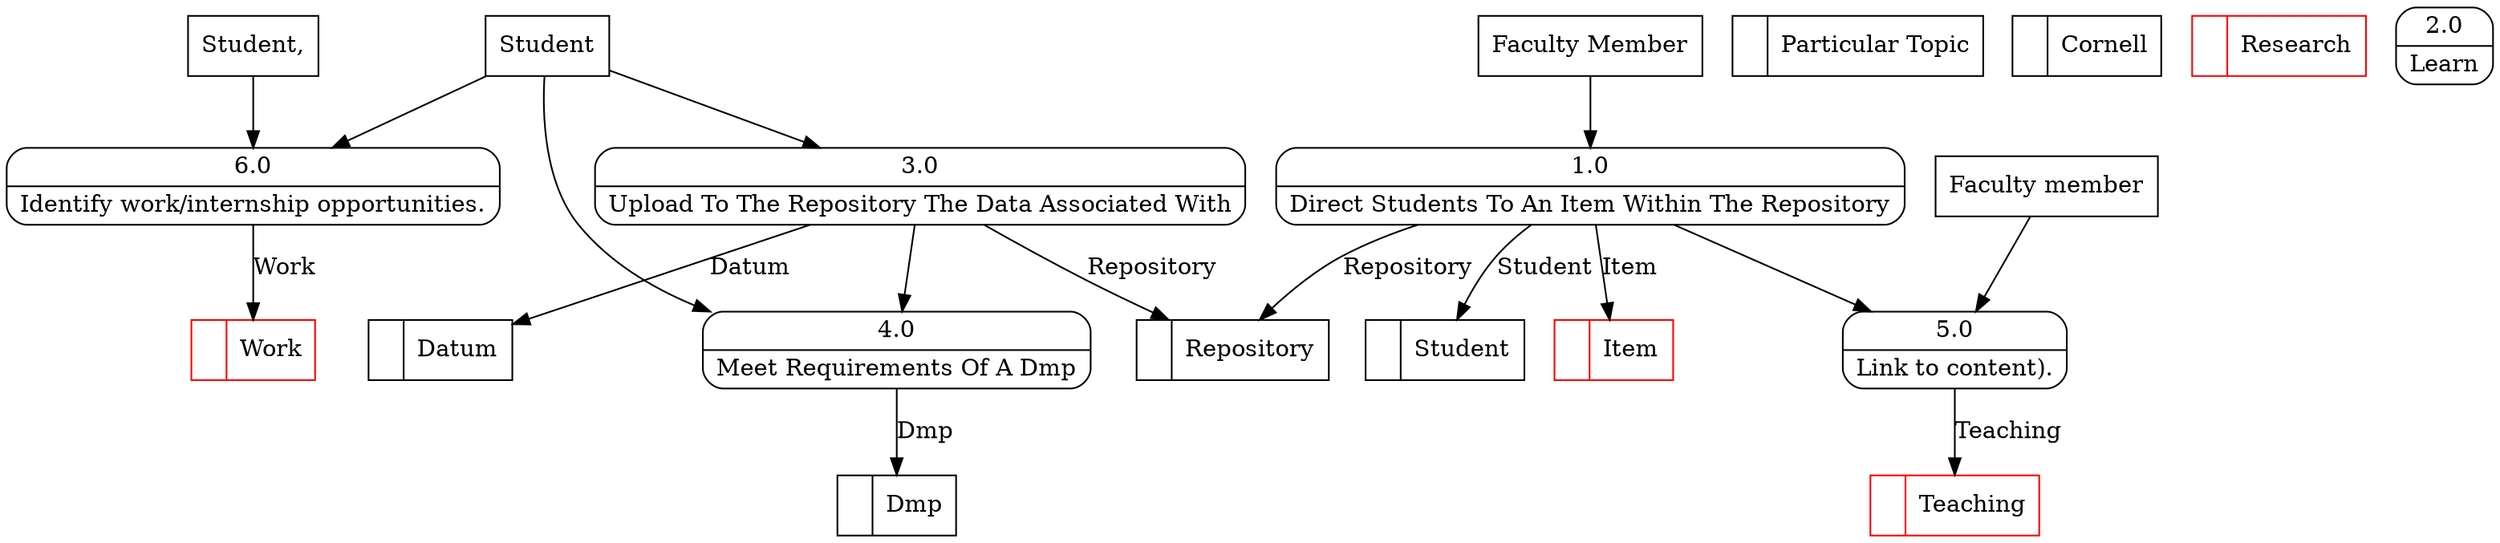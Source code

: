 digraph dfd2{ 
node[shape=record]
200 [label="<f0>  |<f1> Student " ];
201 [label="<f0>  |<f1> Item " color=red];
202 [label="<f0>  |<f1> Repository " ];
203 [label="<f0>  |<f1> Particular Topic " ];
204 [label="<f0>  |<f1> Cornell " ];
205 [label="<f0>  |<f1> Research " color=red];
206 [label="<f0>  |<f1> Dmp " ];
207 [label="<f0>  |<f1> Datum " ];
208 [label="Faculty Member" shape=box];
209 [label="Student" shape=box];
210 [label="{<f0> 1.0|<f1> Direct Students To An Item Within The Repository }" shape=Mrecord];
211 [label="{<f0> 2.0|<f1> Learn }" shape=Mrecord];
212 [label="{<f0> 3.0|<f1> Upload To The Repository The Data Associated With }" shape=Mrecord];
213 [label="{<f0> 4.0|<f1> Meet Requirements Of A Dmp }" shape=Mrecord];
5 [label="{<f0> 5.0|<f1> Link to content). }" shape=Mrecord];
210 -> 5
1001 [label="Faculty member" shape=box];
1001 -> 5
1003 [label="<f0>  |<f1> Teaching " color=red];
5 -> 1003 [label="Teaching"]
6 [label="{<f0> 6.0|<f1> Identify work/internship opportunities. }" shape=Mrecord];
1005 [label="Student," shape=box];
1005 -> 6
209 -> 6
1008 [label="<f0>  |<f1> Work " color=red];
6 -> 1008 [label="Work"]
208 -> 210
209 -> 212
209 -> 213
210 -> 200 [label="Student"]
210 -> 201 [label="Item"]
210 -> 202 [label="Repository"]
212 -> 213
212 -> 207 [label="Datum"]
212 -> 202 [label="Repository"]
213 -> 206 [label="Dmp"]
}